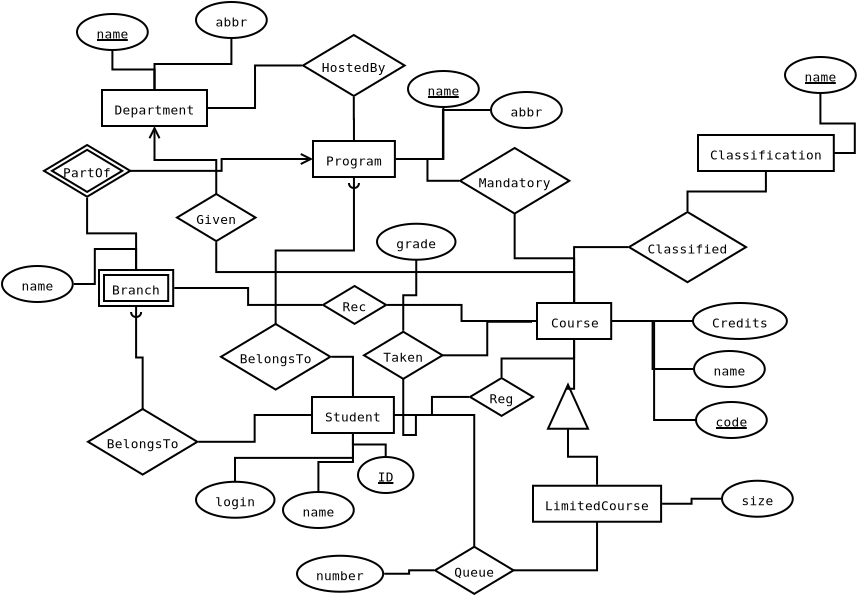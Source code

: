<?xml version="1.0" encoding="UTF-8"?>
<dia:diagram xmlns:dia="http://www.lysator.liu.se/~alla/dia/">
  <dia:layer name="Background" visible="true" active="true">
    <dia:object type="ER - Entity" version="0" id="O0">
      <dia:attribute name="obj_pos">
        <dia:point val="29.2,13.25"/>
      </dia:attribute>
      <dia:attribute name="obj_bb">
        <dia:rectangle val="29.15,13.2;32.96,15.1"/>
      </dia:attribute>
      <dia:attribute name="elem_corner">
        <dia:point val="29.2,13.25"/>
      </dia:attribute>
      <dia:attribute name="elem_width">
        <dia:real val="3.71"/>
      </dia:attribute>
      <dia:attribute name="elem_height">
        <dia:real val="1.8"/>
      </dia:attribute>
      <dia:attribute name="border_width">
        <dia:real val="0.1"/>
      </dia:attribute>
      <dia:attribute name="border_color">
        <dia:color val="#000000"/>
      </dia:attribute>
      <dia:attribute name="inner_color">
        <dia:color val="#ffffff"/>
      </dia:attribute>
      <dia:attribute name="name">
        <dia:string>#Course#</dia:string>
      </dia:attribute>
      <dia:attribute name="weak">
        <dia:boolean val="false"/>
      </dia:attribute>
      <dia:attribute name="associative">
        <dia:boolean val="false"/>
      </dia:attribute>
      <dia:attribute name="font">
        <dia:font family="monospace" style="0" name="Courier"/>
      </dia:attribute>
      <dia:attribute name="font_height">
        <dia:real val="0.8"/>
      </dia:attribute>
    </dia:object>
    <dia:object type="ER - Entity" version="0" id="O1">
      <dia:attribute name="obj_pos">
        <dia:point val="37.25,4.85"/>
      </dia:attribute>
      <dia:attribute name="obj_bb">
        <dia:rectangle val="37.2,4.8;44.09,6.7"/>
      </dia:attribute>
      <dia:attribute name="elem_corner">
        <dia:point val="37.25,4.85"/>
      </dia:attribute>
      <dia:attribute name="elem_width">
        <dia:real val="6.79"/>
      </dia:attribute>
      <dia:attribute name="elem_height">
        <dia:real val="1.8"/>
      </dia:attribute>
      <dia:attribute name="border_width">
        <dia:real val="0.1"/>
      </dia:attribute>
      <dia:attribute name="border_color">
        <dia:color val="#000000"/>
      </dia:attribute>
      <dia:attribute name="inner_color">
        <dia:color val="#ffffff"/>
      </dia:attribute>
      <dia:attribute name="name">
        <dia:string>#Classification#</dia:string>
      </dia:attribute>
      <dia:attribute name="weak">
        <dia:boolean val="false"/>
      </dia:attribute>
      <dia:attribute name="associative">
        <dia:boolean val="false"/>
      </dia:attribute>
      <dia:attribute name="font">
        <dia:font family="monospace" style="0" name="Courier"/>
      </dia:attribute>
      <dia:attribute name="font_height">
        <dia:real val="0.8"/>
      </dia:attribute>
    </dia:object>
    <dia:object type="ER - Attribute" version="0" id="O2">
      <dia:attribute name="obj_pos">
        <dia:point val="41.6,0.95"/>
      </dia:attribute>
      <dia:attribute name="obj_bb">
        <dia:rectangle val="41.55,0.9;45.19,2.8"/>
      </dia:attribute>
      <dia:attribute name="elem_corner">
        <dia:point val="41.6,0.95"/>
      </dia:attribute>
      <dia:attribute name="elem_width">
        <dia:real val="3.54"/>
      </dia:attribute>
      <dia:attribute name="elem_height">
        <dia:real val="1.8"/>
      </dia:attribute>
      <dia:attribute name="border_width">
        <dia:real val="0.1"/>
      </dia:attribute>
      <dia:attribute name="border_color">
        <dia:color val="#000000"/>
      </dia:attribute>
      <dia:attribute name="inner_color">
        <dia:color val="#ffffff"/>
      </dia:attribute>
      <dia:attribute name="name">
        <dia:string>#name#</dia:string>
      </dia:attribute>
      <dia:attribute name="key">
        <dia:boolean val="true"/>
      </dia:attribute>
      <dia:attribute name="weak_key">
        <dia:boolean val="false"/>
      </dia:attribute>
      <dia:attribute name="derived">
        <dia:boolean val="false"/>
      </dia:attribute>
      <dia:attribute name="multivalued">
        <dia:boolean val="false"/>
      </dia:attribute>
      <dia:attribute name="font">
        <dia:font family="monospace" style="0" name="Courier"/>
      </dia:attribute>
      <dia:attribute name="font_height">
        <dia:real val="0.8"/>
      </dia:attribute>
    </dia:object>
    <dia:object type="ER - Participation" version="1" id="O3">
      <dia:attribute name="obj_pos">
        <dia:point val="44.04,5.75"/>
      </dia:attribute>
      <dia:attribute name="obj_bb">
        <dia:rectangle val="43.32,2.7;45.14,5.8"/>
      </dia:attribute>
      <dia:attribute name="orth_points">
        <dia:point val="44.04,5.75"/>
        <dia:point val="45.09,5.75"/>
        <dia:point val="45.09,4.275"/>
        <dia:point val="43.37,4.275"/>
        <dia:point val="43.37,2.75"/>
      </dia:attribute>
      <dia:attribute name="orth_orient">
        <dia:enum val="0"/>
        <dia:enum val="1"/>
        <dia:enum val="0"/>
        <dia:enum val="1"/>
      </dia:attribute>
      <dia:attribute name="autorouting">
        <dia:boolean val="true"/>
      </dia:attribute>
      <dia:attribute name="total">
        <dia:boolean val="false"/>
      </dia:attribute>
      <dia:connections>
        <dia:connection handle="0" to="O1" connection="4"/>
        <dia:connection handle="1" to="O2" connection="6"/>
      </dia:connections>
    </dia:object>
    <dia:object type="ER - Entity" version="0" id="O4">
      <dia:attribute name="obj_pos">
        <dia:point val="7.45,2.6"/>
      </dia:attribute>
      <dia:attribute name="obj_bb">
        <dia:rectangle val="7.4,2.55;12.75,4.45"/>
      </dia:attribute>
      <dia:attribute name="elem_corner">
        <dia:point val="7.45,2.6"/>
      </dia:attribute>
      <dia:attribute name="elem_width">
        <dia:real val="5.25"/>
      </dia:attribute>
      <dia:attribute name="elem_height">
        <dia:real val="1.8"/>
      </dia:attribute>
      <dia:attribute name="border_width">
        <dia:real val="0.1"/>
      </dia:attribute>
      <dia:attribute name="border_color">
        <dia:color val="#000000"/>
      </dia:attribute>
      <dia:attribute name="inner_color">
        <dia:color val="#ffffff"/>
      </dia:attribute>
      <dia:attribute name="name">
        <dia:string>#Department#</dia:string>
      </dia:attribute>
      <dia:attribute name="weak">
        <dia:boolean val="false"/>
      </dia:attribute>
      <dia:attribute name="associative">
        <dia:boolean val="false"/>
      </dia:attribute>
      <dia:attribute name="font">
        <dia:font family="monospace" style="0" name="Courier"/>
      </dia:attribute>
      <dia:attribute name="font_height">
        <dia:real val="0.8"/>
      </dia:attribute>
    </dia:object>
    <dia:object type="ER - Attribute" version="0" id="O5">
      <dia:attribute name="obj_pos">
        <dia:point val="6.2,-1.2"/>
      </dia:attribute>
      <dia:attribute name="obj_bb">
        <dia:rectangle val="6.15,-1.25;9.79,0.65"/>
      </dia:attribute>
      <dia:attribute name="elem_corner">
        <dia:point val="6.2,-1.2"/>
      </dia:attribute>
      <dia:attribute name="elem_width">
        <dia:real val="3.54"/>
      </dia:attribute>
      <dia:attribute name="elem_height">
        <dia:real val="1.8"/>
      </dia:attribute>
      <dia:attribute name="border_width">
        <dia:real val="0.1"/>
      </dia:attribute>
      <dia:attribute name="border_color">
        <dia:color val="#000000"/>
      </dia:attribute>
      <dia:attribute name="inner_color">
        <dia:color val="#ffffff"/>
      </dia:attribute>
      <dia:attribute name="name">
        <dia:string>#name#</dia:string>
      </dia:attribute>
      <dia:attribute name="key">
        <dia:boolean val="true"/>
      </dia:attribute>
      <dia:attribute name="weak_key">
        <dia:boolean val="false"/>
      </dia:attribute>
      <dia:attribute name="derived">
        <dia:boolean val="false"/>
      </dia:attribute>
      <dia:attribute name="multivalued">
        <dia:boolean val="false"/>
      </dia:attribute>
      <dia:attribute name="font">
        <dia:font family="monospace" style="0" name="Courier"/>
      </dia:attribute>
      <dia:attribute name="font_height">
        <dia:real val="0.8"/>
      </dia:attribute>
    </dia:object>
    <dia:object type="ER - Attribute" version="0" id="O6">
      <dia:attribute name="obj_pos">
        <dia:point val="12.15,-1.8"/>
      </dia:attribute>
      <dia:attribute name="obj_bb">
        <dia:rectangle val="12.1,-1.85;15.74,0.05"/>
      </dia:attribute>
      <dia:attribute name="elem_corner">
        <dia:point val="12.15,-1.8"/>
      </dia:attribute>
      <dia:attribute name="elem_width">
        <dia:real val="3.54"/>
      </dia:attribute>
      <dia:attribute name="elem_height">
        <dia:real val="1.8"/>
      </dia:attribute>
      <dia:attribute name="border_width">
        <dia:real val="0.1"/>
      </dia:attribute>
      <dia:attribute name="border_color">
        <dia:color val="#000000"/>
      </dia:attribute>
      <dia:attribute name="inner_color">
        <dia:color val="#ffffff"/>
      </dia:attribute>
      <dia:attribute name="name">
        <dia:string>#abbr#</dia:string>
      </dia:attribute>
      <dia:attribute name="key">
        <dia:boolean val="false"/>
      </dia:attribute>
      <dia:attribute name="weak_key">
        <dia:boolean val="false"/>
      </dia:attribute>
      <dia:attribute name="derived">
        <dia:boolean val="false"/>
      </dia:attribute>
      <dia:attribute name="multivalued">
        <dia:boolean val="false"/>
      </dia:attribute>
      <dia:attribute name="font">
        <dia:font family="monospace" style="0" name="Courier"/>
      </dia:attribute>
      <dia:attribute name="font_height">
        <dia:real val="0.8"/>
      </dia:attribute>
    </dia:object>
    <dia:object type="ER - Participation" version="1" id="O7">
      <dia:attribute name="obj_pos">
        <dia:point val="7.97,0.6"/>
      </dia:attribute>
      <dia:attribute name="obj_bb">
        <dia:rectangle val="7.92,0.55;10.125,2.6"/>
      </dia:attribute>
      <dia:attribute name="orth_points">
        <dia:point val="7.97,0.6"/>
        <dia:point val="7.97,1.575"/>
        <dia:point val="10.075,1.575"/>
        <dia:point val="10.075,2.55"/>
      </dia:attribute>
      <dia:attribute name="orth_orient">
        <dia:enum val="1"/>
        <dia:enum val="0"/>
        <dia:enum val="1"/>
      </dia:attribute>
      <dia:attribute name="autorouting">
        <dia:boolean val="true"/>
      </dia:attribute>
      <dia:attribute name="total">
        <dia:boolean val="false"/>
      </dia:attribute>
      <dia:connections>
        <dia:connection handle="0" to="O5" connection="6"/>
        <dia:connection handle="1" to="O4" connection="8"/>
      </dia:connections>
    </dia:object>
    <dia:object type="ER - Participation" version="1" id="O8">
      <dia:attribute name="obj_pos">
        <dia:point val="13.92,0.05"/>
      </dia:attribute>
      <dia:attribute name="obj_bb">
        <dia:rectangle val="10.025,0.0;13.97,2.6"/>
      </dia:attribute>
      <dia:attribute name="orth_points">
        <dia:point val="13.92,0.05"/>
        <dia:point val="13.92,1.3"/>
        <dia:point val="10.075,1.3"/>
        <dia:point val="10.075,2.55"/>
      </dia:attribute>
      <dia:attribute name="orth_orient">
        <dia:enum val="1"/>
        <dia:enum val="0"/>
        <dia:enum val="1"/>
      </dia:attribute>
      <dia:attribute name="autorouting">
        <dia:boolean val="true"/>
      </dia:attribute>
      <dia:attribute name="total">
        <dia:boolean val="false"/>
      </dia:attribute>
      <dia:connections>
        <dia:connection handle="0" to="O6" connection="8"/>
        <dia:connection handle="1" to="O4" connection="8"/>
      </dia:connections>
    </dia:object>
    <dia:object type="ER - Entity" version="0" id="O9">
      <dia:attribute name="obj_pos">
        <dia:point val="7.3,11.6"/>
      </dia:attribute>
      <dia:attribute name="obj_bb">
        <dia:rectangle val="7.25,11.55;11.06,13.45"/>
      </dia:attribute>
      <dia:attribute name="elem_corner">
        <dia:point val="7.3,11.6"/>
      </dia:attribute>
      <dia:attribute name="elem_width">
        <dia:real val="3.71"/>
      </dia:attribute>
      <dia:attribute name="elem_height">
        <dia:real val="1.8"/>
      </dia:attribute>
      <dia:attribute name="border_width">
        <dia:real val="0.1"/>
      </dia:attribute>
      <dia:attribute name="border_color">
        <dia:color val="#000000"/>
      </dia:attribute>
      <dia:attribute name="inner_color">
        <dia:color val="#ffffff"/>
      </dia:attribute>
      <dia:attribute name="name">
        <dia:string>#Branch#</dia:string>
      </dia:attribute>
      <dia:attribute name="weak">
        <dia:boolean val="true"/>
      </dia:attribute>
      <dia:attribute name="associative">
        <dia:boolean val="false"/>
      </dia:attribute>
      <dia:attribute name="font">
        <dia:font family="monospace" style="0" name="Courier"/>
      </dia:attribute>
      <dia:attribute name="font_height">
        <dia:real val="0.8"/>
      </dia:attribute>
    </dia:object>
    <dia:object type="ER - Entity" version="0" id="O10">
      <dia:attribute name="obj_pos">
        <dia:point val="18,5.15"/>
      </dia:attribute>
      <dia:attribute name="obj_bb">
        <dia:rectangle val="17.95,5.1;22.145,7"/>
      </dia:attribute>
      <dia:attribute name="elem_corner">
        <dia:point val="18,5.15"/>
      </dia:attribute>
      <dia:attribute name="elem_width">
        <dia:real val="4.095"/>
      </dia:attribute>
      <dia:attribute name="elem_height">
        <dia:real val="1.8"/>
      </dia:attribute>
      <dia:attribute name="border_width">
        <dia:real val="0.1"/>
      </dia:attribute>
      <dia:attribute name="border_color">
        <dia:color val="#000000"/>
      </dia:attribute>
      <dia:attribute name="inner_color">
        <dia:color val="#ffffff"/>
      </dia:attribute>
      <dia:attribute name="name">
        <dia:string>#Program#</dia:string>
      </dia:attribute>
      <dia:attribute name="weak">
        <dia:boolean val="false"/>
      </dia:attribute>
      <dia:attribute name="associative">
        <dia:boolean val="false"/>
      </dia:attribute>
      <dia:attribute name="font">
        <dia:font family="monospace" style="0" name="Courier"/>
      </dia:attribute>
      <dia:attribute name="font_height">
        <dia:real val="0.8"/>
      </dia:attribute>
    </dia:object>
    <dia:object type="ER - Relationship" version="0" id="O11">
      <dia:attribute name="obj_pos">
        <dia:point val="17.5,-0.15"/>
      </dia:attribute>
      <dia:attribute name="obj_bb">
        <dia:rectangle val="17.15,-0.2;22.93,2.948"/>
      </dia:attribute>
      <dia:attribute name="elem_corner">
        <dia:point val="17.5,-0.15"/>
      </dia:attribute>
      <dia:attribute name="elem_width">
        <dia:real val="5.08"/>
      </dia:attribute>
      <dia:attribute name="elem_height">
        <dia:real val="3.048"/>
      </dia:attribute>
      <dia:attribute name="border_width">
        <dia:real val="0.1"/>
      </dia:attribute>
      <dia:attribute name="border_color">
        <dia:color val="#000000"/>
      </dia:attribute>
      <dia:attribute name="inner_color">
        <dia:color val="#ffffff"/>
      </dia:attribute>
      <dia:attribute name="name">
        <dia:string>#HostedBy#</dia:string>
      </dia:attribute>
      <dia:attribute name="left_card">
        <dia:string>##</dia:string>
      </dia:attribute>
      <dia:attribute name="right_card">
        <dia:string>##</dia:string>
      </dia:attribute>
      <dia:attribute name="identifying">
        <dia:boolean val="false"/>
      </dia:attribute>
      <dia:attribute name="rotated">
        <dia:boolean val="false"/>
      </dia:attribute>
      <dia:attribute name="font">
        <dia:font family="monospace" style="0" name="Courier"/>
      </dia:attribute>
      <dia:attribute name="font_height">
        <dia:real val="0.8"/>
      </dia:attribute>
    </dia:object>
    <dia:object type="ER - Participation" version="1" id="O12">
      <dia:attribute name="obj_pos">
        <dia:point val="12.75,3.5"/>
      </dia:attribute>
      <dia:attribute name="obj_bb">
        <dia:rectangle val="12.7,1.324;17.502,3.55"/>
      </dia:attribute>
      <dia:attribute name="orth_points">
        <dia:point val="12.75,3.5"/>
        <dia:point val="15.101,3.5"/>
        <dia:point val="15.101,1.374"/>
        <dia:point val="17.452,1.374"/>
      </dia:attribute>
      <dia:attribute name="orth_orient">
        <dia:enum val="0"/>
        <dia:enum val="1"/>
        <dia:enum val="0"/>
      </dia:attribute>
      <dia:attribute name="autorouting">
        <dia:boolean val="true"/>
      </dia:attribute>
      <dia:attribute name="total">
        <dia:boolean val="false"/>
      </dia:attribute>
      <dia:connections>
        <dia:connection handle="0" to="O4" connection="8"/>
        <dia:connection handle="1" to="O11" connection="8"/>
      </dia:connections>
    </dia:object>
    <dia:object type="ER - Participation" version="1" id="O13">
      <dia:attribute name="obj_pos">
        <dia:point val="20.04,2.948"/>
      </dia:attribute>
      <dia:attribute name="obj_bb">
        <dia:rectangle val="19.99,2.898;20.098,5.2"/>
      </dia:attribute>
      <dia:attribute name="orth_points">
        <dia:point val="20.04,2.948"/>
        <dia:point val="20.04,4.049"/>
        <dia:point val="20.047,4.049"/>
        <dia:point val="20.047,5.15"/>
      </dia:attribute>
      <dia:attribute name="orth_orient">
        <dia:enum val="1"/>
        <dia:enum val="0"/>
        <dia:enum val="1"/>
      </dia:attribute>
      <dia:attribute name="autorouting">
        <dia:boolean val="true"/>
      </dia:attribute>
      <dia:attribute name="total">
        <dia:boolean val="false"/>
      </dia:attribute>
      <dia:connections>
        <dia:connection handle="0" to="O11" connection="8"/>
        <dia:connection handle="1" to="O10" connection="1"/>
      </dia:connections>
    </dia:object>
    <dia:object type="ER - Attribute" version="0" id="O14">
      <dia:attribute name="obj_pos">
        <dia:point val="22.75,1.65"/>
      </dia:attribute>
      <dia:attribute name="obj_bb">
        <dia:rectangle val="22.7,1.6;26.34,3.5"/>
      </dia:attribute>
      <dia:attribute name="elem_corner">
        <dia:point val="22.75,1.65"/>
      </dia:attribute>
      <dia:attribute name="elem_width">
        <dia:real val="3.54"/>
      </dia:attribute>
      <dia:attribute name="elem_height">
        <dia:real val="1.8"/>
      </dia:attribute>
      <dia:attribute name="border_width">
        <dia:real val="0.1"/>
      </dia:attribute>
      <dia:attribute name="border_color">
        <dia:color val="#000000"/>
      </dia:attribute>
      <dia:attribute name="inner_color">
        <dia:color val="#ffffff"/>
      </dia:attribute>
      <dia:attribute name="name">
        <dia:string>#name#</dia:string>
      </dia:attribute>
      <dia:attribute name="key">
        <dia:boolean val="true"/>
      </dia:attribute>
      <dia:attribute name="weak_key">
        <dia:boolean val="false"/>
      </dia:attribute>
      <dia:attribute name="derived">
        <dia:boolean val="false"/>
      </dia:attribute>
      <dia:attribute name="multivalued">
        <dia:boolean val="false"/>
      </dia:attribute>
      <dia:attribute name="font">
        <dia:font family="monospace" style="0" name="Courier"/>
      </dia:attribute>
      <dia:attribute name="font_height">
        <dia:real val="0.8"/>
      </dia:attribute>
    </dia:object>
    <dia:object type="ER - Attribute" version="0" id="O15">
      <dia:attribute name="obj_pos">
        <dia:point val="26.9,2.7"/>
      </dia:attribute>
      <dia:attribute name="obj_bb">
        <dia:rectangle val="26.85,2.65;30.49,4.55"/>
      </dia:attribute>
      <dia:attribute name="elem_corner">
        <dia:point val="26.9,2.7"/>
      </dia:attribute>
      <dia:attribute name="elem_width">
        <dia:real val="3.54"/>
      </dia:attribute>
      <dia:attribute name="elem_height">
        <dia:real val="1.8"/>
      </dia:attribute>
      <dia:attribute name="border_width">
        <dia:real val="0.1"/>
      </dia:attribute>
      <dia:attribute name="border_color">
        <dia:color val="#000000"/>
      </dia:attribute>
      <dia:attribute name="inner_color">
        <dia:color val="#ffffff"/>
      </dia:attribute>
      <dia:attribute name="name">
        <dia:string>#abbr#</dia:string>
      </dia:attribute>
      <dia:attribute name="key">
        <dia:boolean val="false"/>
      </dia:attribute>
      <dia:attribute name="weak_key">
        <dia:boolean val="false"/>
      </dia:attribute>
      <dia:attribute name="derived">
        <dia:boolean val="false"/>
      </dia:attribute>
      <dia:attribute name="multivalued">
        <dia:boolean val="false"/>
      </dia:attribute>
      <dia:attribute name="font">
        <dia:font family="monospace" style="0" name="Courier"/>
      </dia:attribute>
      <dia:attribute name="font_height">
        <dia:real val="0.8"/>
      </dia:attribute>
    </dia:object>
    <dia:object type="ER - Relationship" version="0" id="O16">
      <dia:attribute name="obj_pos">
        <dia:point val="25.35,5.5"/>
      </dia:attribute>
      <dia:attribute name="obj_bb">
        <dia:rectangle val="25,5.45;31.165,8.829"/>
      </dia:attribute>
      <dia:attribute name="elem_corner">
        <dia:point val="25.35,5.5"/>
      </dia:attribute>
      <dia:attribute name="elem_width">
        <dia:real val="5.465"/>
      </dia:attribute>
      <dia:attribute name="elem_height">
        <dia:real val="3.279"/>
      </dia:attribute>
      <dia:attribute name="border_width">
        <dia:real val="0.1"/>
      </dia:attribute>
      <dia:attribute name="border_color">
        <dia:color val="#000000"/>
      </dia:attribute>
      <dia:attribute name="inner_color">
        <dia:color val="#ffffff"/>
      </dia:attribute>
      <dia:attribute name="name">
        <dia:string>#Mandatory#</dia:string>
      </dia:attribute>
      <dia:attribute name="left_card">
        <dia:string>##</dia:string>
      </dia:attribute>
      <dia:attribute name="right_card">
        <dia:string>##</dia:string>
      </dia:attribute>
      <dia:attribute name="identifying">
        <dia:boolean val="false"/>
      </dia:attribute>
      <dia:attribute name="rotated">
        <dia:boolean val="false"/>
      </dia:attribute>
      <dia:attribute name="font">
        <dia:font family="monospace" style="0" name="Courier"/>
      </dia:attribute>
      <dia:attribute name="font_height">
        <dia:real val="0.8"/>
      </dia:attribute>
    </dia:object>
    <dia:object type="ER - Relationship" version="0" id="O17">
      <dia:attribute name="obj_pos">
        <dia:point val="4.55,5.35"/>
      </dia:attribute>
      <dia:attribute name="obj_bb">
        <dia:rectangle val="4.2,5.3;9.21,7.986"/>
      </dia:attribute>
      <dia:attribute name="elem_corner">
        <dia:point val="4.55,5.35"/>
      </dia:attribute>
      <dia:attribute name="elem_width">
        <dia:real val="4.31"/>
      </dia:attribute>
      <dia:attribute name="elem_height">
        <dia:real val="2.586"/>
      </dia:attribute>
      <dia:attribute name="border_width">
        <dia:real val="0.1"/>
      </dia:attribute>
      <dia:attribute name="border_color">
        <dia:color val="#000000"/>
      </dia:attribute>
      <dia:attribute name="inner_color">
        <dia:color val="#ffffff"/>
      </dia:attribute>
      <dia:attribute name="name">
        <dia:string>#PartOf#</dia:string>
      </dia:attribute>
      <dia:attribute name="left_card">
        <dia:string>##</dia:string>
      </dia:attribute>
      <dia:attribute name="right_card">
        <dia:string>##</dia:string>
      </dia:attribute>
      <dia:attribute name="identifying">
        <dia:boolean val="true"/>
      </dia:attribute>
      <dia:attribute name="rotated">
        <dia:boolean val="false"/>
      </dia:attribute>
      <dia:attribute name="font">
        <dia:font family="monospace" style="0" name="Courier"/>
      </dia:attribute>
      <dia:attribute name="font_height">
        <dia:real val="0.8"/>
      </dia:attribute>
    </dia:object>
    <dia:object type="ER - Participation" version="1" id="O18">
      <dia:attribute name="obj_pos">
        <dia:point val="22.145,6.05"/>
      </dia:attribute>
      <dia:attribute name="obj_bb">
        <dia:rectangle val="22.095,3.45;24.57,6.1"/>
      </dia:attribute>
      <dia:attribute name="orth_points">
        <dia:point val="22.145,6.05"/>
        <dia:point val="24.52,6.05"/>
        <dia:point val="24.52,3.5"/>
      </dia:attribute>
      <dia:attribute name="orth_orient">
        <dia:enum val="0"/>
        <dia:enum val="1"/>
      </dia:attribute>
      <dia:attribute name="autorouting">
        <dia:boolean val="true"/>
      </dia:attribute>
      <dia:attribute name="total">
        <dia:boolean val="false"/>
      </dia:attribute>
      <dia:connections>
        <dia:connection handle="0" to="O10" connection="8"/>
        <dia:connection handle="1" to="O14" connection="8"/>
      </dia:connections>
    </dia:object>
    <dia:object type="ER - Participation" version="1" id="O19">
      <dia:attribute name="obj_pos">
        <dia:point val="22.145,6.05"/>
      </dia:attribute>
      <dia:attribute name="obj_bb">
        <dia:rectangle val="22.095,3.55;26.9,6.1"/>
      </dia:attribute>
      <dia:attribute name="orth_points">
        <dia:point val="22.145,6.05"/>
        <dia:point val="24.497,6.05"/>
        <dia:point val="24.497,3.6"/>
        <dia:point val="26.85,3.6"/>
      </dia:attribute>
      <dia:attribute name="orth_orient">
        <dia:enum val="0"/>
        <dia:enum val="1"/>
        <dia:enum val="0"/>
      </dia:attribute>
      <dia:attribute name="autorouting">
        <dia:boolean val="true"/>
      </dia:attribute>
      <dia:attribute name="total">
        <dia:boolean val="false"/>
      </dia:attribute>
      <dia:connections>
        <dia:connection handle="0" to="O10" connection="8"/>
        <dia:connection handle="1" to="O15" connection="8"/>
      </dia:connections>
    </dia:object>
    <dia:object type="ER - Participation" version="1" id="O20">
      <dia:attribute name="obj_pos">
        <dia:point val="9.155,11.55"/>
      </dia:attribute>
      <dia:attribute name="obj_bb">
        <dia:rectangle val="6.655,7.936;9.205,11.6"/>
      </dia:attribute>
      <dia:attribute name="orth_points">
        <dia:point val="9.155,11.55"/>
        <dia:point val="9.155,9.768"/>
        <dia:point val="6.705,9.768"/>
        <dia:point val="6.705,7.986"/>
      </dia:attribute>
      <dia:attribute name="orth_orient">
        <dia:enum val="1"/>
        <dia:enum val="0"/>
        <dia:enum val="1"/>
      </dia:attribute>
      <dia:attribute name="autorouting">
        <dia:boolean val="true"/>
      </dia:attribute>
      <dia:attribute name="total">
        <dia:boolean val="false"/>
      </dia:attribute>
      <dia:connections>
        <dia:connection handle="0" to="O9" connection="8"/>
        <dia:connection handle="1" to="O17" connection="8"/>
      </dia:connections>
    </dia:object>
    <dia:object type="ER - Participation" version="1" id="O21">
      <dia:attribute name="obj_pos">
        <dia:point val="28.082,8.779"/>
      </dia:attribute>
      <dia:attribute name="obj_bb">
        <dia:rectangle val="28.032,8.729;31.105,13.3"/>
      </dia:attribute>
      <dia:attribute name="orth_points">
        <dia:point val="28.082,8.779"/>
        <dia:point val="28.082,11.014"/>
        <dia:point val="31.055,11.014"/>
        <dia:point val="31.055,13.25"/>
      </dia:attribute>
      <dia:attribute name="orth_orient">
        <dia:enum val="1"/>
        <dia:enum val="0"/>
        <dia:enum val="1"/>
      </dia:attribute>
      <dia:attribute name="autorouting">
        <dia:boolean val="true"/>
      </dia:attribute>
      <dia:attribute name="total">
        <dia:boolean val="false"/>
      </dia:attribute>
      <dia:connections>
        <dia:connection handle="0" to="O16" connection="6"/>
        <dia:connection handle="1" to="O0" connection="1"/>
      </dia:connections>
    </dia:object>
    <dia:object type="ER - Attribute" version="0" id="O22">
      <dia:attribute name="obj_pos">
        <dia:point val="37,13.25"/>
      </dia:attribute>
      <dia:attribute name="obj_bb">
        <dia:rectangle val="36.95,13.2;41.745,15.1"/>
      </dia:attribute>
      <dia:attribute name="elem_corner">
        <dia:point val="37,13.25"/>
      </dia:attribute>
      <dia:attribute name="elem_width">
        <dia:real val="4.695"/>
      </dia:attribute>
      <dia:attribute name="elem_height">
        <dia:real val="1.8"/>
      </dia:attribute>
      <dia:attribute name="border_width">
        <dia:real val="0.1"/>
      </dia:attribute>
      <dia:attribute name="border_color">
        <dia:color val="#000000"/>
      </dia:attribute>
      <dia:attribute name="inner_color">
        <dia:color val="#ffffff"/>
      </dia:attribute>
      <dia:attribute name="name">
        <dia:string>#Credits#</dia:string>
      </dia:attribute>
      <dia:attribute name="key">
        <dia:boolean val="false"/>
      </dia:attribute>
      <dia:attribute name="weak_key">
        <dia:boolean val="false"/>
      </dia:attribute>
      <dia:attribute name="derived">
        <dia:boolean val="false"/>
      </dia:attribute>
      <dia:attribute name="multivalued">
        <dia:boolean val="false"/>
      </dia:attribute>
      <dia:attribute name="font">
        <dia:font family="monospace" style="0" name="Courier"/>
      </dia:attribute>
      <dia:attribute name="font_height">
        <dia:real val="0.8"/>
      </dia:attribute>
    </dia:object>
    <dia:object type="ER - Participation" version="1" id="O23">
      <dia:attribute name="obj_pos">
        <dia:point val="32.91,14.15"/>
      </dia:attribute>
      <dia:attribute name="obj_bb">
        <dia:rectangle val="32.86,14.1;37.05,14.2"/>
      </dia:attribute>
      <dia:attribute name="orth_points">
        <dia:point val="32.91,14.15"/>
        <dia:point val="32.96,14.15"/>
        <dia:point val="36.95,14.15"/>
        <dia:point val="37,14.15"/>
      </dia:attribute>
      <dia:attribute name="orth_orient">
        <dia:enum val="0"/>
        <dia:enum val="1"/>
        <dia:enum val="0"/>
      </dia:attribute>
      <dia:attribute name="autorouting">
        <dia:boolean val="true"/>
      </dia:attribute>
      <dia:attribute name="total">
        <dia:boolean val="false"/>
      </dia:attribute>
      <dia:connections>
        <dia:connection handle="0" to="O0" connection="4"/>
        <dia:connection handle="1" to="O22" connection="3"/>
      </dia:connections>
    </dia:object>
    <dia:object type="ER - Attribute" version="0" id="O24">
      <dia:attribute name="obj_pos">
        <dia:point val="37.05,15.65"/>
      </dia:attribute>
      <dia:attribute name="obj_bb">
        <dia:rectangle val="37,15.6;40.64,17.5"/>
      </dia:attribute>
      <dia:attribute name="elem_corner">
        <dia:point val="37.05,15.65"/>
      </dia:attribute>
      <dia:attribute name="elem_width">
        <dia:real val="3.54"/>
      </dia:attribute>
      <dia:attribute name="elem_height">
        <dia:real val="1.8"/>
      </dia:attribute>
      <dia:attribute name="border_width">
        <dia:real val="0.1"/>
      </dia:attribute>
      <dia:attribute name="border_color">
        <dia:color val="#000000"/>
      </dia:attribute>
      <dia:attribute name="inner_color">
        <dia:color val="#ffffff"/>
      </dia:attribute>
      <dia:attribute name="name">
        <dia:string>#name#</dia:string>
      </dia:attribute>
      <dia:attribute name="key">
        <dia:boolean val="false"/>
      </dia:attribute>
      <dia:attribute name="weak_key">
        <dia:boolean val="false"/>
      </dia:attribute>
      <dia:attribute name="derived">
        <dia:boolean val="false"/>
      </dia:attribute>
      <dia:attribute name="multivalued">
        <dia:boolean val="false"/>
      </dia:attribute>
      <dia:attribute name="font">
        <dia:font family="monospace" style="0" name="Courier"/>
      </dia:attribute>
      <dia:attribute name="font_height">
        <dia:real val="0.8"/>
      </dia:attribute>
    </dia:object>
    <dia:object type="ER - Participation" version="1" id="O25">
      <dia:attribute name="obj_pos">
        <dia:point val="37.0,16.55"/>
      </dia:attribute>
      <dia:attribute name="obj_bb">
        <dia:rectangle val="32.91,14.1;37.05,16.6"/>
      </dia:attribute>
      <dia:attribute name="orth_points">
        <dia:point val="37.0,16.55"/>
        <dia:point val="34.98,16.55"/>
        <dia:point val="34.98,14.15"/>
        <dia:point val="32.961,14.15"/>
      </dia:attribute>
      <dia:attribute name="orth_orient">
        <dia:enum val="0"/>
        <dia:enum val="1"/>
        <dia:enum val="0"/>
      </dia:attribute>
      <dia:attribute name="autorouting">
        <dia:boolean val="true"/>
      </dia:attribute>
      <dia:attribute name="total">
        <dia:boolean val="false"/>
      </dia:attribute>
      <dia:connections>
        <dia:connection handle="0" to="O24" connection="8"/>
        <dia:connection handle="1" to="O0" connection="8"/>
      </dia:connections>
    </dia:object>
    <dia:object type="ER - Attribute" version="0" id="O26">
      <dia:attribute name="obj_pos">
        <dia:point val="37.15,18.2"/>
      </dia:attribute>
      <dia:attribute name="obj_bb">
        <dia:rectangle val="37.1,18.15;40.74,20.05"/>
      </dia:attribute>
      <dia:attribute name="elem_corner">
        <dia:point val="37.15,18.2"/>
      </dia:attribute>
      <dia:attribute name="elem_width">
        <dia:real val="3.54"/>
      </dia:attribute>
      <dia:attribute name="elem_height">
        <dia:real val="1.8"/>
      </dia:attribute>
      <dia:attribute name="border_width">
        <dia:real val="0.1"/>
      </dia:attribute>
      <dia:attribute name="border_color">
        <dia:color val="#000000"/>
      </dia:attribute>
      <dia:attribute name="inner_color">
        <dia:color val="#ffffff"/>
      </dia:attribute>
      <dia:attribute name="name">
        <dia:string>#code#</dia:string>
      </dia:attribute>
      <dia:attribute name="key">
        <dia:boolean val="true"/>
      </dia:attribute>
      <dia:attribute name="weak_key">
        <dia:boolean val="false"/>
      </dia:attribute>
      <dia:attribute name="derived">
        <dia:boolean val="false"/>
      </dia:attribute>
      <dia:attribute name="multivalued">
        <dia:boolean val="false"/>
      </dia:attribute>
      <dia:attribute name="font">
        <dia:font family="monospace" style="0" name="Courier"/>
      </dia:attribute>
      <dia:attribute name="font_height">
        <dia:real val="0.8"/>
      </dia:attribute>
    </dia:object>
    <dia:object type="ER - Participation" version="1" id="O27">
      <dia:attribute name="obj_pos">
        <dia:point val="37.15,19.1"/>
      </dia:attribute>
      <dia:attribute name="obj_bb">
        <dia:rectangle val="32.91,14.1;37.2,19.15"/>
      </dia:attribute>
      <dia:attribute name="orth_points">
        <dia:point val="37.15,19.1"/>
        <dia:point val="35.055,19.1"/>
        <dia:point val="35.055,14.15"/>
        <dia:point val="32.961,14.15"/>
      </dia:attribute>
      <dia:attribute name="orth_orient">
        <dia:enum val="0"/>
        <dia:enum val="1"/>
        <dia:enum val="0"/>
      </dia:attribute>
      <dia:attribute name="autorouting">
        <dia:boolean val="true"/>
      </dia:attribute>
      <dia:attribute name="total">
        <dia:boolean val="false"/>
      </dia:attribute>
      <dia:connections>
        <dia:connection handle="0" to="O26" connection="3"/>
        <dia:connection handle="1" to="O0" connection="8"/>
      </dia:connections>
    </dia:object>
    <dia:object type="ER - Attribute" version="0" id="O28">
      <dia:attribute name="obj_pos">
        <dia:point val="2.45,11.4"/>
      </dia:attribute>
      <dia:attribute name="obj_bb">
        <dia:rectangle val="2.4,11.35;6.04,13.25"/>
      </dia:attribute>
      <dia:attribute name="elem_corner">
        <dia:point val="2.45,11.4"/>
      </dia:attribute>
      <dia:attribute name="elem_width">
        <dia:real val="3.54"/>
      </dia:attribute>
      <dia:attribute name="elem_height">
        <dia:real val="1.8"/>
      </dia:attribute>
      <dia:attribute name="border_width">
        <dia:real val="0.1"/>
      </dia:attribute>
      <dia:attribute name="border_color">
        <dia:color val="#000000"/>
      </dia:attribute>
      <dia:attribute name="inner_color">
        <dia:color val="#ffffff"/>
      </dia:attribute>
      <dia:attribute name="name">
        <dia:string>#name#</dia:string>
      </dia:attribute>
      <dia:attribute name="key">
        <dia:boolean val="false"/>
      </dia:attribute>
      <dia:attribute name="weak_key">
        <dia:boolean val="false"/>
      </dia:attribute>
      <dia:attribute name="derived">
        <dia:boolean val="false"/>
      </dia:attribute>
      <dia:attribute name="multivalued">
        <dia:boolean val="false"/>
      </dia:attribute>
      <dia:attribute name="font">
        <dia:font family="monospace" style="0" name="Courier"/>
      </dia:attribute>
      <dia:attribute name="font_height">
        <dia:real val="0.8"/>
      </dia:attribute>
    </dia:object>
    <dia:object type="ER - Participation" version="1" id="O29">
      <dia:attribute name="obj_pos">
        <dia:point val="4.22,11.35"/>
      </dia:attribute>
      <dia:attribute name="obj_bb">
        <dia:rectangle val="4.17,10.249;9.205,11.65"/>
      </dia:attribute>
      <dia:attribute name="orth_points">
        <dia:point val="4.22,11.35"/>
        <dia:point val="4.22,10.3"/>
        <dia:point val="9.155,10.3"/>
        <dia:point val="9.155,11.6"/>
      </dia:attribute>
      <dia:attribute name="orth_orient">
        <dia:enum val="1"/>
        <dia:enum val="0"/>
        <dia:enum val="1"/>
      </dia:attribute>
      <dia:attribute name="autorouting">
        <dia:boolean val="true"/>
      </dia:attribute>
      <dia:attribute name="total">
        <dia:boolean val="false"/>
      </dia:attribute>
      <dia:connections>
        <dia:connection handle="0" to="O28" connection="8"/>
        <dia:connection handle="1" to="O9" connection="1"/>
      </dia:connections>
    </dia:object>
    <dia:object type="ER - Entity" version="0" id="O30">
      <dia:attribute name="obj_pos">
        <dia:point val="17.95,17.95"/>
      </dia:attribute>
      <dia:attribute name="obj_bb">
        <dia:rectangle val="17.9,17.9;22.095,19.8"/>
      </dia:attribute>
      <dia:attribute name="elem_corner">
        <dia:point val="17.95,17.95"/>
      </dia:attribute>
      <dia:attribute name="elem_width">
        <dia:real val="4.095"/>
      </dia:attribute>
      <dia:attribute name="elem_height">
        <dia:real val="1.8"/>
      </dia:attribute>
      <dia:attribute name="border_width">
        <dia:real val="0.1"/>
      </dia:attribute>
      <dia:attribute name="border_color">
        <dia:color val="#000000"/>
      </dia:attribute>
      <dia:attribute name="inner_color">
        <dia:color val="#ffffff"/>
      </dia:attribute>
      <dia:attribute name="name">
        <dia:string>#Student#</dia:string>
      </dia:attribute>
      <dia:attribute name="weak">
        <dia:boolean val="false"/>
      </dia:attribute>
      <dia:attribute name="associative">
        <dia:boolean val="false"/>
      </dia:attribute>
      <dia:attribute name="font">
        <dia:font family="monospace" style="0" name="Courier"/>
      </dia:attribute>
      <dia:attribute name="font_height">
        <dia:real val="0.8"/>
      </dia:attribute>
    </dia:object>
    <dia:object type="ER - Relationship" version="0" id="O31">
      <dia:attribute name="obj_pos">
        <dia:point val="6.75,18.55"/>
      </dia:attribute>
      <dia:attribute name="obj_bb">
        <dia:rectangle val="6.4,18.5;12.565,21.879"/>
      </dia:attribute>
      <dia:attribute name="elem_corner">
        <dia:point val="6.75,18.55"/>
      </dia:attribute>
      <dia:attribute name="elem_width">
        <dia:real val="5.465"/>
      </dia:attribute>
      <dia:attribute name="elem_height">
        <dia:real val="3.279"/>
      </dia:attribute>
      <dia:attribute name="border_width">
        <dia:real val="0.1"/>
      </dia:attribute>
      <dia:attribute name="border_color">
        <dia:color val="#000000"/>
      </dia:attribute>
      <dia:attribute name="inner_color">
        <dia:color val="#ffffff"/>
      </dia:attribute>
      <dia:attribute name="name">
        <dia:string>#BelongsTo#</dia:string>
      </dia:attribute>
      <dia:attribute name="left_card">
        <dia:string>##</dia:string>
      </dia:attribute>
      <dia:attribute name="right_card">
        <dia:string>##</dia:string>
      </dia:attribute>
      <dia:attribute name="identifying">
        <dia:boolean val="false"/>
      </dia:attribute>
      <dia:attribute name="rotated">
        <dia:boolean val="false"/>
      </dia:attribute>
      <dia:attribute name="font">
        <dia:font family="monospace" style="0" name="Courier"/>
      </dia:attribute>
      <dia:attribute name="font_height">
        <dia:real val="0.8"/>
      </dia:attribute>
    </dia:object>
    <dia:object type="ER - Participation" version="1" id="O32">
      <dia:attribute name="obj_pos">
        <dia:point val="17.9,18.85"/>
      </dia:attribute>
      <dia:attribute name="obj_bb">
        <dia:rectangle val="12.215,18.8;17.95,20.239"/>
      </dia:attribute>
      <dia:attribute name="orth_points">
        <dia:point val="17.9,18.85"/>
        <dia:point val="15.082,18.85"/>
        <dia:point val="15.082,20.189"/>
        <dia:point val="12.265,20.189"/>
      </dia:attribute>
      <dia:attribute name="orth_orient">
        <dia:enum val="0"/>
        <dia:enum val="1"/>
        <dia:enum val="0"/>
      </dia:attribute>
      <dia:attribute name="autorouting">
        <dia:boolean val="true"/>
      </dia:attribute>
      <dia:attribute name="total">
        <dia:boolean val="false"/>
      </dia:attribute>
      <dia:connections>
        <dia:connection handle="0" to="O30" connection="8"/>
        <dia:connection handle="1" to="O31" connection="8"/>
      </dia:connections>
    </dia:object>
    <dia:object type="ER - Relationship" version="0" id="O33">
      <dia:attribute name="obj_pos">
        <dia:point val="13.4,14.3"/>
      </dia:attribute>
      <dia:attribute name="obj_bb">
        <dia:rectangle val="13.05,14.25;19.215,17.629"/>
      </dia:attribute>
      <dia:attribute name="elem_corner">
        <dia:point val="13.4,14.3"/>
      </dia:attribute>
      <dia:attribute name="elem_width">
        <dia:real val="5.465"/>
      </dia:attribute>
      <dia:attribute name="elem_height">
        <dia:real val="3.279"/>
      </dia:attribute>
      <dia:attribute name="border_width">
        <dia:real val="0.1"/>
      </dia:attribute>
      <dia:attribute name="border_color">
        <dia:color val="#000000"/>
      </dia:attribute>
      <dia:attribute name="inner_color">
        <dia:color val="#ffffff"/>
      </dia:attribute>
      <dia:attribute name="name">
        <dia:string>#BelongsTo#</dia:string>
      </dia:attribute>
      <dia:attribute name="left_card">
        <dia:string>##</dia:string>
      </dia:attribute>
      <dia:attribute name="right_card">
        <dia:string>##</dia:string>
      </dia:attribute>
      <dia:attribute name="identifying">
        <dia:boolean val="false"/>
      </dia:attribute>
      <dia:attribute name="rotated">
        <dia:boolean val="false"/>
      </dia:attribute>
      <dia:attribute name="font">
        <dia:font family="monospace" style="0" name="Courier"/>
      </dia:attribute>
      <dia:attribute name="font_height">
        <dia:real val="0.8"/>
      </dia:attribute>
    </dia:object>
    <dia:object type="ER - Participation" version="1" id="O34">
      <dia:attribute name="obj_pos">
        <dia:point val="19.997,17.95"/>
      </dia:attribute>
      <dia:attribute name="obj_bb">
        <dia:rectangle val="18.865,15.889;20.047,18"/>
      </dia:attribute>
      <dia:attribute name="orth_points">
        <dia:point val="19.997,17.95"/>
        <dia:point val="19.997,15.94"/>
        <dia:point val="18.915,15.94"/>
      </dia:attribute>
      <dia:attribute name="orth_orient">
        <dia:enum val="1"/>
        <dia:enum val="0"/>
      </dia:attribute>
      <dia:attribute name="autorouting">
        <dia:boolean val="true"/>
      </dia:attribute>
      <dia:attribute name="total">
        <dia:boolean val="false"/>
      </dia:attribute>
      <dia:connections>
        <dia:connection handle="0" to="O30" connection="1"/>
        <dia:connection handle="1" to="O33" connection="8"/>
      </dia:connections>
    </dia:object>
    <dia:object type="ER - Attribute" version="0" id="O35">
      <dia:attribute name="obj_pos">
        <dia:point val="16.5,22.7"/>
      </dia:attribute>
      <dia:attribute name="obj_bb">
        <dia:rectangle val="16.45,22.65;20.09,24.55"/>
      </dia:attribute>
      <dia:attribute name="elem_corner">
        <dia:point val="16.5,22.7"/>
      </dia:attribute>
      <dia:attribute name="elem_width">
        <dia:real val="3.54"/>
      </dia:attribute>
      <dia:attribute name="elem_height">
        <dia:real val="1.8"/>
      </dia:attribute>
      <dia:attribute name="border_width">
        <dia:real val="0.1"/>
      </dia:attribute>
      <dia:attribute name="border_color">
        <dia:color val="#000000"/>
      </dia:attribute>
      <dia:attribute name="inner_color">
        <dia:color val="#ffffff"/>
      </dia:attribute>
      <dia:attribute name="name">
        <dia:string>#name#</dia:string>
      </dia:attribute>
      <dia:attribute name="key">
        <dia:boolean val="false"/>
      </dia:attribute>
      <dia:attribute name="weak_key">
        <dia:boolean val="false"/>
      </dia:attribute>
      <dia:attribute name="derived">
        <dia:boolean val="false"/>
      </dia:attribute>
      <dia:attribute name="multivalued">
        <dia:boolean val="false"/>
      </dia:attribute>
      <dia:attribute name="font">
        <dia:font family="monospace" style="0" name="Courier"/>
      </dia:attribute>
      <dia:attribute name="font_height">
        <dia:real val="0.8"/>
      </dia:attribute>
    </dia:object>
    <dia:object type="ER - Attribute" version="0" id="O36">
      <dia:attribute name="obj_pos">
        <dia:point val="20.25,20.95"/>
      </dia:attribute>
      <dia:attribute name="obj_bb">
        <dia:rectangle val="20.2,20.9;23.07,22.8"/>
      </dia:attribute>
      <dia:attribute name="elem_corner">
        <dia:point val="20.25,20.95"/>
      </dia:attribute>
      <dia:attribute name="elem_width">
        <dia:real val="2.77"/>
      </dia:attribute>
      <dia:attribute name="elem_height">
        <dia:real val="1.8"/>
      </dia:attribute>
      <dia:attribute name="border_width">
        <dia:real val="0.1"/>
      </dia:attribute>
      <dia:attribute name="border_color">
        <dia:color val="#000000"/>
      </dia:attribute>
      <dia:attribute name="inner_color">
        <dia:color val="#ffffff"/>
      </dia:attribute>
      <dia:attribute name="name">
        <dia:string>#ID#</dia:string>
      </dia:attribute>
      <dia:attribute name="key">
        <dia:boolean val="true"/>
      </dia:attribute>
      <dia:attribute name="weak_key">
        <dia:boolean val="false"/>
      </dia:attribute>
      <dia:attribute name="derived">
        <dia:boolean val="false"/>
      </dia:attribute>
      <dia:attribute name="multivalued">
        <dia:boolean val="false"/>
      </dia:attribute>
      <dia:attribute name="font">
        <dia:font family="monospace" style="0" name="Courier"/>
      </dia:attribute>
      <dia:attribute name="font_height">
        <dia:real val="0.8"/>
      </dia:attribute>
    </dia:object>
    <dia:object type="ER - Participation" version="1" id="O37">
      <dia:attribute name="obj_pos">
        <dia:point val="18.27,22.649"/>
      </dia:attribute>
      <dia:attribute name="obj_bb">
        <dia:rectangle val="18.22,19.7;20.047,22.7"/>
      </dia:attribute>
      <dia:attribute name="orth_points">
        <dia:point val="18.27,22.649"/>
        <dia:point val="18.27,21.2"/>
        <dia:point val="19.997,21.2"/>
        <dia:point val="19.997,19.75"/>
      </dia:attribute>
      <dia:attribute name="orth_orient">
        <dia:enum val="1"/>
        <dia:enum val="0"/>
        <dia:enum val="1"/>
      </dia:attribute>
      <dia:attribute name="autorouting">
        <dia:boolean val="true"/>
      </dia:attribute>
      <dia:attribute name="total">
        <dia:boolean val="false"/>
      </dia:attribute>
      <dia:connections>
        <dia:connection handle="0" to="O35" connection="8"/>
        <dia:connection handle="1" to="O30" connection="6"/>
      </dia:connections>
    </dia:object>
    <dia:object type="ER - Participation" version="1" id="O38">
      <dia:attribute name="obj_pos">
        <dia:point val="21.635,20.899"/>
      </dia:attribute>
      <dia:attribute name="obj_bb">
        <dia:rectangle val="19.948,19.7;21.685,20.95"/>
      </dia:attribute>
      <dia:attribute name="orth_points">
        <dia:point val="21.635,20.899"/>
        <dia:point val="21.635,20.325"/>
        <dia:point val="19.997,20.325"/>
        <dia:point val="19.997,19.75"/>
      </dia:attribute>
      <dia:attribute name="orth_orient">
        <dia:enum val="1"/>
        <dia:enum val="0"/>
        <dia:enum val="1"/>
      </dia:attribute>
      <dia:attribute name="autorouting">
        <dia:boolean val="true"/>
      </dia:attribute>
      <dia:attribute name="total">
        <dia:boolean val="false"/>
      </dia:attribute>
      <dia:connections>
        <dia:connection handle="0" to="O36" connection="8"/>
        <dia:connection handle="1" to="O30" connection="6"/>
      </dia:connections>
    </dia:object>
    <dia:object type="ER - Relationship" version="0" id="O39">
      <dia:attribute name="obj_pos">
        <dia:point val="25.85,17"/>
      </dia:attribute>
      <dia:attribute name="obj_bb">
        <dia:rectangle val="25.5,16.95;29.355,18.943"/>
      </dia:attribute>
      <dia:attribute name="elem_corner">
        <dia:point val="25.85,17"/>
      </dia:attribute>
      <dia:attribute name="elem_width">
        <dia:real val="3.155"/>
      </dia:attribute>
      <dia:attribute name="elem_height">
        <dia:real val="1.893"/>
      </dia:attribute>
      <dia:attribute name="border_width">
        <dia:real val="0.1"/>
      </dia:attribute>
      <dia:attribute name="border_color">
        <dia:color val="#000000"/>
      </dia:attribute>
      <dia:attribute name="inner_color">
        <dia:color val="#ffffff"/>
      </dia:attribute>
      <dia:attribute name="name">
        <dia:string>#Reg#</dia:string>
      </dia:attribute>
      <dia:attribute name="left_card">
        <dia:string>##</dia:string>
      </dia:attribute>
      <dia:attribute name="right_card">
        <dia:string>##</dia:string>
      </dia:attribute>
      <dia:attribute name="identifying">
        <dia:boolean val="false"/>
      </dia:attribute>
      <dia:attribute name="rotated">
        <dia:boolean val="false"/>
      </dia:attribute>
      <dia:attribute name="font">
        <dia:font family="monospace" style="0" name="Courier"/>
      </dia:attribute>
      <dia:attribute name="font_height">
        <dia:real val="0.8"/>
      </dia:attribute>
    </dia:object>
    <dia:object type="ER - Participation" version="1" id="O40">
      <dia:attribute name="obj_pos">
        <dia:point val="22.095,18.85"/>
      </dia:attribute>
      <dia:attribute name="obj_bb">
        <dia:rectangle val="22.045,17.896;25.85,18.9"/>
      </dia:attribute>
      <dia:attribute name="orth_points">
        <dia:point val="22.095,18.85"/>
        <dia:point val="23.948,18.85"/>
        <dia:point val="23.948,17.947"/>
        <dia:point val="25.8,17.947"/>
      </dia:attribute>
      <dia:attribute name="orth_orient">
        <dia:enum val="0"/>
        <dia:enum val="1"/>
        <dia:enum val="0"/>
      </dia:attribute>
      <dia:attribute name="autorouting">
        <dia:boolean val="true"/>
      </dia:attribute>
      <dia:attribute name="total">
        <dia:boolean val="false"/>
      </dia:attribute>
      <dia:connections>
        <dia:connection handle="0" to="O30" connection="8"/>
        <dia:connection handle="1" to="O39" connection="8"/>
      </dia:connections>
    </dia:object>
    <dia:object type="ER - Participation" version="1" id="O41">
      <dia:attribute name="obj_pos">
        <dia:point val="27.427,16.95"/>
      </dia:attribute>
      <dia:attribute name="obj_bb">
        <dia:rectangle val="27.378,15.05;31.105,17.0"/>
      </dia:attribute>
      <dia:attribute name="orth_points">
        <dia:point val="27.427,16.95"/>
        <dia:point val="27.427,16.025"/>
        <dia:point val="31.055,16.025"/>
        <dia:point val="31.055,15.101"/>
      </dia:attribute>
      <dia:attribute name="orth_orient">
        <dia:enum val="1"/>
        <dia:enum val="0"/>
        <dia:enum val="1"/>
      </dia:attribute>
      <dia:attribute name="autorouting">
        <dia:boolean val="true"/>
      </dia:attribute>
      <dia:attribute name="total">
        <dia:boolean val="false"/>
      </dia:attribute>
      <dia:connections>
        <dia:connection handle="0" to="O39" connection="8"/>
        <dia:connection handle="1" to="O0" connection="8"/>
      </dia:connections>
    </dia:object>
    <dia:object type="ER - Entity" version="0" id="O42">
      <dia:attribute name="obj_pos">
        <dia:point val="29,22.387"/>
      </dia:attribute>
      <dia:attribute name="obj_bb">
        <dia:rectangle val="28.95,22.337;35.455,24.238"/>
      </dia:attribute>
      <dia:attribute name="elem_corner">
        <dia:point val="29,22.387"/>
      </dia:attribute>
      <dia:attribute name="elem_width">
        <dia:real val="6.405"/>
      </dia:attribute>
      <dia:attribute name="elem_height">
        <dia:real val="1.8"/>
      </dia:attribute>
      <dia:attribute name="border_width">
        <dia:real val="0.1"/>
      </dia:attribute>
      <dia:attribute name="border_color">
        <dia:color val="#000000"/>
      </dia:attribute>
      <dia:attribute name="inner_color">
        <dia:color val="#ffffff"/>
      </dia:attribute>
      <dia:attribute name="name">
        <dia:string>#LimitedCourse#</dia:string>
      </dia:attribute>
      <dia:attribute name="weak">
        <dia:boolean val="false"/>
      </dia:attribute>
      <dia:attribute name="associative">
        <dia:boolean val="false"/>
      </dia:attribute>
      <dia:attribute name="font">
        <dia:font family="monospace" style="0" name="Courier"/>
      </dia:attribute>
      <dia:attribute name="font_height">
        <dia:real val="0.8"/>
      </dia:attribute>
    </dia:object>
    <dia:object type="Flowchart - Extract" version="1" id="O43">
      <dia:attribute name="obj_pos">
        <dia:point val="29.75,17.337"/>
      </dia:attribute>
      <dia:attribute name="obj_bb">
        <dia:rectangle val="29.672,17.217;31.828,19.587"/>
      </dia:attribute>
      <dia:attribute name="meta">
        <dia:composite type="dict"/>
      </dia:attribute>
      <dia:attribute name="elem_corner">
        <dia:point val="29.75,17.337"/>
      </dia:attribute>
      <dia:attribute name="elem_width">
        <dia:real val="2"/>
      </dia:attribute>
      <dia:attribute name="elem_height">
        <dia:real val="2.2"/>
      </dia:attribute>
      <dia:attribute name="line_width">
        <dia:real val="0.1"/>
      </dia:attribute>
      <dia:attribute name="line_colour">
        <dia:color val="#000000"/>
      </dia:attribute>
      <dia:attribute name="fill_colour">
        <dia:color val="#ffffff"/>
      </dia:attribute>
      <dia:attribute name="show_background">
        <dia:boolean val="true"/>
      </dia:attribute>
      <dia:attribute name="line_style">
        <dia:enum val="0"/>
        <dia:real val="1"/>
      </dia:attribute>
      <dia:attribute name="padding">
        <dia:real val="0.1"/>
      </dia:attribute>
      <dia:attribute name="text">
        <dia:composite type="text">
          <dia:attribute name="string">
            <dia:string>##</dia:string>
          </dia:attribute>
          <dia:attribute name="font">
            <dia:font family="sans" style="0" name="Helvetica"/>
          </dia:attribute>
          <dia:attribute name="height">
            <dia:real val="0.8"/>
          </dia:attribute>
          <dia:attribute name="pos">
            <dia:point val="30.75,19.188"/>
          </dia:attribute>
          <dia:attribute name="color">
            <dia:color val="#000000"/>
          </dia:attribute>
          <dia:attribute name="alignment">
            <dia:enum val="1"/>
          </dia:attribute>
        </dia:composite>
      </dia:attribute>
      <dia:attribute name="flip_horizontal">
        <dia:boolean val="false"/>
      </dia:attribute>
      <dia:attribute name="flip_vertical">
        <dia:boolean val="false"/>
      </dia:attribute>
      <dia:attribute name="subscale">
        <dia:real val="1"/>
      </dia:attribute>
    </dia:object>
    <dia:object type="ER - Participation" version="1" id="O44">
      <dia:attribute name="obj_pos">
        <dia:point val="30.75,19.538"/>
      </dia:attribute>
      <dia:attribute name="obj_bb">
        <dia:rectangle val="30.7,19.488;32.252,22.387"/>
      </dia:attribute>
      <dia:attribute name="orth_points">
        <dia:point val="30.75,19.538"/>
        <dia:point val="30.75,20.937"/>
        <dia:point val="32.203,20.937"/>
        <dia:point val="32.203,22.337"/>
      </dia:attribute>
      <dia:attribute name="orth_orient">
        <dia:enum val="1"/>
        <dia:enum val="0"/>
        <dia:enum val="1"/>
      </dia:attribute>
      <dia:attribute name="autorouting">
        <dia:boolean val="true"/>
      </dia:attribute>
      <dia:attribute name="total">
        <dia:boolean val="false"/>
      </dia:attribute>
      <dia:connections>
        <dia:connection handle="0" to="O43" connection="2"/>
        <dia:connection handle="1" to="O42" connection="8"/>
      </dia:connections>
    </dia:object>
    <dia:object type="ER - Participation" version="1" id="O45">
      <dia:attribute name="obj_pos">
        <dia:point val="30.75,17.337"/>
      </dia:attribute>
      <dia:attribute name="obj_bb">
        <dia:rectangle val="30.7,15;31.105,17.587"/>
      </dia:attribute>
      <dia:attribute name="orth_points">
        <dia:point val="30.75,17.337"/>
        <dia:point val="30.75,17.538"/>
        <dia:point val="31.055,17.538"/>
        <dia:point val="31.055,15.05"/>
      </dia:attribute>
      <dia:attribute name="orth_orient">
        <dia:enum val="1"/>
        <dia:enum val="0"/>
        <dia:enum val="1"/>
      </dia:attribute>
      <dia:attribute name="autorouting">
        <dia:boolean val="false"/>
      </dia:attribute>
      <dia:attribute name="total">
        <dia:boolean val="false"/>
      </dia:attribute>
      <dia:connections>
        <dia:connection handle="0" to="O43" connection="8"/>
        <dia:connection handle="1" to="O0" connection="6"/>
      </dia:connections>
    </dia:object>
    <dia:object type="ER - Relationship" version="0" id="O46">
      <dia:attribute name="obj_pos">
        <dia:point val="20.55,14.688"/>
      </dia:attribute>
      <dia:attribute name="obj_bb">
        <dia:rectangle val="20.2,14.637;24.825,17.093"/>
      </dia:attribute>
      <dia:attribute name="elem_corner">
        <dia:point val="20.55,14.688"/>
      </dia:attribute>
      <dia:attribute name="elem_width">
        <dia:real val="3.925"/>
      </dia:attribute>
      <dia:attribute name="elem_height">
        <dia:real val="2.355"/>
      </dia:attribute>
      <dia:attribute name="border_width">
        <dia:real val="0.1"/>
      </dia:attribute>
      <dia:attribute name="border_color">
        <dia:color val="#000000"/>
      </dia:attribute>
      <dia:attribute name="inner_color">
        <dia:color val="#ffffff"/>
      </dia:attribute>
      <dia:attribute name="name">
        <dia:string>#Taken#</dia:string>
      </dia:attribute>
      <dia:attribute name="left_card">
        <dia:string>##</dia:string>
      </dia:attribute>
      <dia:attribute name="right_card">
        <dia:string>##</dia:string>
      </dia:attribute>
      <dia:attribute name="identifying">
        <dia:boolean val="false"/>
      </dia:attribute>
      <dia:attribute name="rotated">
        <dia:boolean val="false"/>
      </dia:attribute>
      <dia:attribute name="font">
        <dia:font family="monospace" style="0" name="Courier"/>
      </dia:attribute>
      <dia:attribute name="font_height">
        <dia:real val="0.8"/>
      </dia:attribute>
    </dia:object>
    <dia:object type="ER - Participation" version="1" id="O47">
      <dia:attribute name="obj_pos">
        <dia:point val="22.095,18.85"/>
      </dia:attribute>
      <dia:attribute name="obj_bb">
        <dia:rectangle val="22.045,16.992;23.613,18.9"/>
      </dia:attribute>
      <dia:attribute name="orth_points">
        <dia:point val="22.095,18.85"/>
        <dia:point val="23.562,18.85"/>
        <dia:point val="23.562,17.043"/>
        <dia:point val="22.512,17.043"/>
      </dia:attribute>
      <dia:attribute name="orth_orient">
        <dia:enum val="0"/>
        <dia:enum val="1"/>
        <dia:enum val="0"/>
      </dia:attribute>
      <dia:attribute name="autorouting">
        <dia:boolean val="true"/>
      </dia:attribute>
      <dia:attribute name="total">
        <dia:boolean val="false"/>
      </dia:attribute>
      <dia:connections>
        <dia:connection handle="0" to="O30" connection="8"/>
        <dia:connection handle="1" to="O46" connection="6"/>
      </dia:connections>
    </dia:object>
    <dia:object type="ER - Participation" version="1" id="O48">
      <dia:attribute name="obj_pos">
        <dia:point val="24.475,15.865"/>
      </dia:attribute>
      <dia:attribute name="obj_bb">
        <dia:rectangle val="24.425,14.137;29,15.915"/>
      </dia:attribute>
      <dia:attribute name="orth_points">
        <dia:point val="24.475,15.865"/>
        <dia:point val="24.475,15.026"/>
        <dia:point val="28.95,15.026"/>
        <dia:point val="28.95,14.188"/>
      </dia:attribute>
      <dia:attribute name="orth_orient">
        <dia:enum val="1"/>
        <dia:enum val="0"/>
        <dia:enum val="1"/>
      </dia:attribute>
      <dia:attribute name="autorouting">
        <dia:boolean val="true"/>
      </dia:attribute>
      <dia:attribute name="total">
        <dia:boolean val="false"/>
      </dia:attribute>
      <dia:connections>
        <dia:connection handle="0" to="O46" connection="4"/>
      </dia:connections>
    </dia:object>
    <dia:object type="ER - Attribute" version="0" id="O49">
      <dia:attribute name="obj_pos">
        <dia:point val="21.2,9.287"/>
      </dia:attribute>
      <dia:attribute name="obj_bb">
        <dia:rectangle val="21.15,9.238;25.175,11.137"/>
      </dia:attribute>
      <dia:attribute name="elem_corner">
        <dia:point val="21.2,9.287"/>
      </dia:attribute>
      <dia:attribute name="elem_width">
        <dia:real val="3.925"/>
      </dia:attribute>
      <dia:attribute name="elem_height">
        <dia:real val="1.8"/>
      </dia:attribute>
      <dia:attribute name="border_width">
        <dia:real val="0.1"/>
      </dia:attribute>
      <dia:attribute name="border_color">
        <dia:color val="#000000"/>
      </dia:attribute>
      <dia:attribute name="inner_color">
        <dia:color val="#ffffff"/>
      </dia:attribute>
      <dia:attribute name="name">
        <dia:string>#grade#</dia:string>
      </dia:attribute>
      <dia:attribute name="key">
        <dia:boolean val="false"/>
      </dia:attribute>
      <dia:attribute name="weak_key">
        <dia:boolean val="false"/>
      </dia:attribute>
      <dia:attribute name="derived">
        <dia:boolean val="false"/>
      </dia:attribute>
      <dia:attribute name="multivalued">
        <dia:boolean val="false"/>
      </dia:attribute>
      <dia:attribute name="font">
        <dia:font family="monospace" style="0" name="Courier"/>
      </dia:attribute>
      <dia:attribute name="font_height">
        <dia:real val="0.8"/>
      </dia:attribute>
    </dia:object>
    <dia:object type="ER - Participation" version="1" id="O50">
      <dia:attribute name="obj_pos">
        <dia:point val="22.512,14.637"/>
      </dia:attribute>
      <dia:attribute name="obj_bb">
        <dia:rectangle val="22.462,11.037;23.212,14.687"/>
      </dia:attribute>
      <dia:attribute name="orth_points">
        <dia:point val="22.512,14.637"/>
        <dia:point val="22.512,12.862"/>
        <dia:point val="23.163,12.862"/>
        <dia:point val="23.163,11.088"/>
      </dia:attribute>
      <dia:attribute name="orth_orient">
        <dia:enum val="1"/>
        <dia:enum val="0"/>
        <dia:enum val="1"/>
      </dia:attribute>
      <dia:attribute name="autorouting">
        <dia:boolean val="true"/>
      </dia:attribute>
      <dia:attribute name="total">
        <dia:boolean val="false"/>
      </dia:attribute>
      <dia:connections>
        <dia:connection handle="0" to="O46" connection="8"/>
        <dia:connection handle="1" to="O49" connection="6"/>
      </dia:connections>
    </dia:object>
    <dia:object type="ER - Relationship" version="0" id="O51">
      <dia:attribute name="obj_pos">
        <dia:point val="24.1,25.438"/>
      </dia:attribute>
      <dia:attribute name="obj_bb">
        <dia:rectangle val="23.75,25.387;28.375,27.843"/>
      </dia:attribute>
      <dia:attribute name="elem_corner">
        <dia:point val="24.1,25.438"/>
      </dia:attribute>
      <dia:attribute name="elem_width">
        <dia:real val="3.925"/>
      </dia:attribute>
      <dia:attribute name="elem_height">
        <dia:real val="2.355"/>
      </dia:attribute>
      <dia:attribute name="border_width">
        <dia:real val="0.1"/>
      </dia:attribute>
      <dia:attribute name="border_color">
        <dia:color val="#000000"/>
      </dia:attribute>
      <dia:attribute name="inner_color">
        <dia:color val="#ffffff"/>
      </dia:attribute>
      <dia:attribute name="name">
        <dia:string>#Queue#</dia:string>
      </dia:attribute>
      <dia:attribute name="left_card">
        <dia:string>##</dia:string>
      </dia:attribute>
      <dia:attribute name="right_card">
        <dia:string>##</dia:string>
      </dia:attribute>
      <dia:attribute name="identifying">
        <dia:boolean val="false"/>
      </dia:attribute>
      <dia:attribute name="rotated">
        <dia:boolean val="false"/>
      </dia:attribute>
      <dia:attribute name="font">
        <dia:font family="monospace" style="0" name="Courier"/>
      </dia:attribute>
      <dia:attribute name="font_height">
        <dia:real val="0.8"/>
      </dia:attribute>
    </dia:object>
    <dia:object type="ER - Participation" version="1" id="O52">
      <dia:attribute name="obj_pos">
        <dia:point val="22.045,18.85"/>
      </dia:attribute>
      <dia:attribute name="obj_bb">
        <dia:rectangle val="21.995,18.8;26.113,25.488"/>
      </dia:attribute>
      <dia:attribute name="orth_points">
        <dia:point val="22.045,18.85"/>
        <dia:point val="24.054,18.85"/>
        <dia:point val="24.054,25.438"/>
        <dia:point val="26.062,25.438"/>
      </dia:attribute>
      <dia:attribute name="orth_orient">
        <dia:enum val="0"/>
        <dia:enum val="1"/>
        <dia:enum val="0"/>
      </dia:attribute>
      <dia:attribute name="autorouting">
        <dia:boolean val="true"/>
      </dia:attribute>
      <dia:attribute name="total">
        <dia:boolean val="false"/>
      </dia:attribute>
      <dia:connections>
        <dia:connection handle="0" to="O30" connection="4"/>
        <dia:connection handle="1" to="O51" connection="2"/>
      </dia:connections>
    </dia:object>
    <dia:object type="ER - Participation" version="1" id="O53">
      <dia:attribute name="obj_pos">
        <dia:point val="28.025,26.615"/>
      </dia:attribute>
      <dia:attribute name="obj_bb">
        <dia:rectangle val="27.975,24.137;32.252,26.665"/>
      </dia:attribute>
      <dia:attribute name="orth_points">
        <dia:point val="28.025,26.615"/>
        <dia:point val="28.025,25.401"/>
        <dia:point val="32.203,25.401"/>
        <dia:point val="32.203,24.188"/>
      </dia:attribute>
      <dia:attribute name="orth_orient">
        <dia:enum val="1"/>
        <dia:enum val="0"/>
        <dia:enum val="1"/>
      </dia:attribute>
      <dia:attribute name="autorouting">
        <dia:boolean val="true"/>
      </dia:attribute>
      <dia:attribute name="total">
        <dia:boolean val="false"/>
      </dia:attribute>
      <dia:connections>
        <dia:connection handle="0" to="O51" connection="4"/>
        <dia:connection handle="1" to="O42" connection="6"/>
      </dia:connections>
    </dia:object>
    <dia:object type="ER - Attribute" version="0" id="O54">
      <dia:attribute name="obj_pos">
        <dia:point val="17.2,25.887"/>
      </dia:attribute>
      <dia:attribute name="obj_bb">
        <dia:rectangle val="17.15,25.837;21.56,27.738"/>
      </dia:attribute>
      <dia:attribute name="elem_corner">
        <dia:point val="17.2,25.887"/>
      </dia:attribute>
      <dia:attribute name="elem_width">
        <dia:real val="4.31"/>
      </dia:attribute>
      <dia:attribute name="elem_height">
        <dia:real val="1.8"/>
      </dia:attribute>
      <dia:attribute name="border_width">
        <dia:real val="0.1"/>
      </dia:attribute>
      <dia:attribute name="border_color">
        <dia:color val="#000000"/>
      </dia:attribute>
      <dia:attribute name="inner_color">
        <dia:color val="#ffffff"/>
      </dia:attribute>
      <dia:attribute name="name">
        <dia:string>#number#</dia:string>
      </dia:attribute>
      <dia:attribute name="key">
        <dia:boolean val="false"/>
      </dia:attribute>
      <dia:attribute name="weak_key">
        <dia:boolean val="false"/>
      </dia:attribute>
      <dia:attribute name="derived">
        <dia:boolean val="false"/>
      </dia:attribute>
      <dia:attribute name="multivalued">
        <dia:boolean val="false"/>
      </dia:attribute>
      <dia:attribute name="font">
        <dia:font family="monospace" style="0" name="Courier"/>
      </dia:attribute>
      <dia:attribute name="font_height">
        <dia:real val="0.8"/>
      </dia:attribute>
    </dia:object>
    <dia:object type="ER - Participation" version="1" id="O55">
      <dia:attribute name="obj_pos">
        <dia:point val="21.56,26.788"/>
      </dia:attribute>
      <dia:attribute name="obj_bb">
        <dia:rectangle val="21.51,26.565;24.1,26.837"/>
      </dia:attribute>
      <dia:attribute name="orth_points">
        <dia:point val="21.56,26.788"/>
        <dia:point val="22.805,26.788"/>
        <dia:point val="22.805,26.615"/>
        <dia:point val="24.05,26.615"/>
      </dia:attribute>
      <dia:attribute name="orth_orient">
        <dia:enum val="0"/>
        <dia:enum val="1"/>
        <dia:enum val="0"/>
      </dia:attribute>
      <dia:attribute name="autorouting">
        <dia:boolean val="true"/>
      </dia:attribute>
      <dia:attribute name="total">
        <dia:boolean val="false"/>
      </dia:attribute>
      <dia:connections>
        <dia:connection handle="0" to="O54" connection="8"/>
        <dia:connection handle="1" to="O51" connection="8"/>
      </dia:connections>
    </dia:object>
    <dia:object type="ER - Attribute" version="0" id="O56">
      <dia:attribute name="obj_pos">
        <dia:point val="38.45,22.137"/>
      </dia:attribute>
      <dia:attribute name="obj_bb">
        <dia:rectangle val="38.4,22.087;42.04,23.988"/>
      </dia:attribute>
      <dia:attribute name="elem_corner">
        <dia:point val="38.45,22.137"/>
      </dia:attribute>
      <dia:attribute name="elem_width">
        <dia:real val="3.54"/>
      </dia:attribute>
      <dia:attribute name="elem_height">
        <dia:real val="1.8"/>
      </dia:attribute>
      <dia:attribute name="border_width">
        <dia:real val="0.1"/>
      </dia:attribute>
      <dia:attribute name="border_color">
        <dia:color val="#000000"/>
      </dia:attribute>
      <dia:attribute name="inner_color">
        <dia:color val="#ffffff"/>
      </dia:attribute>
      <dia:attribute name="name">
        <dia:string>#size#</dia:string>
      </dia:attribute>
      <dia:attribute name="key">
        <dia:boolean val="false"/>
      </dia:attribute>
      <dia:attribute name="weak_key">
        <dia:boolean val="false"/>
      </dia:attribute>
      <dia:attribute name="derived">
        <dia:boolean val="false"/>
      </dia:attribute>
      <dia:attribute name="multivalued">
        <dia:boolean val="false"/>
      </dia:attribute>
      <dia:attribute name="font">
        <dia:font family="monospace" style="0" name="Courier"/>
      </dia:attribute>
      <dia:attribute name="font_height">
        <dia:real val="0.8"/>
      </dia:attribute>
    </dia:object>
    <dia:object type="ER - Participation" version="1" id="O57">
      <dia:attribute name="obj_pos">
        <dia:point val="35.455,23.288"/>
      </dia:attribute>
      <dia:attribute name="obj_bb">
        <dia:rectangle val="35.405,22.988;38.45,23.337"/>
      </dia:attribute>
      <dia:attribute name="orth_points">
        <dia:point val="35.455,23.288"/>
        <dia:point val="36.928,23.288"/>
        <dia:point val="36.928,23.038"/>
        <dia:point val="38.4,23.038"/>
      </dia:attribute>
      <dia:attribute name="orth_orient">
        <dia:enum val="0"/>
        <dia:enum val="1"/>
        <dia:enum val="0"/>
      </dia:attribute>
      <dia:attribute name="autorouting">
        <dia:boolean val="true"/>
      </dia:attribute>
      <dia:attribute name="total">
        <dia:boolean val="false"/>
      </dia:attribute>
      <dia:connections>
        <dia:connection handle="0" to="O42" connection="8"/>
        <dia:connection handle="1" to="O56" connection="8"/>
      </dia:connections>
    </dia:object>
    <dia:object type="ER - Relationship" version="0" id="O58">
      <dia:attribute name="obj_pos">
        <dia:point val="33.8,8.7"/>
      </dia:attribute>
      <dia:attribute name="obj_bb">
        <dia:rectangle val="33.45,8.65;40,12.26"/>
      </dia:attribute>
      <dia:attribute name="elem_corner">
        <dia:point val="33.8,8.7"/>
      </dia:attribute>
      <dia:attribute name="elem_width">
        <dia:real val="5.85"/>
      </dia:attribute>
      <dia:attribute name="elem_height">
        <dia:real val="3.51"/>
      </dia:attribute>
      <dia:attribute name="border_width">
        <dia:real val="0.1"/>
      </dia:attribute>
      <dia:attribute name="border_color">
        <dia:color val="#000000"/>
      </dia:attribute>
      <dia:attribute name="inner_color">
        <dia:color val="#ffffff"/>
      </dia:attribute>
      <dia:attribute name="name">
        <dia:string>#Classified#</dia:string>
      </dia:attribute>
      <dia:attribute name="left_card">
        <dia:string>##</dia:string>
      </dia:attribute>
      <dia:attribute name="right_card">
        <dia:string>##</dia:string>
      </dia:attribute>
      <dia:attribute name="identifying">
        <dia:boolean val="false"/>
      </dia:attribute>
      <dia:attribute name="rotated">
        <dia:boolean val="false"/>
      </dia:attribute>
      <dia:attribute name="font">
        <dia:font family="monospace" style="0" name="Courier"/>
      </dia:attribute>
      <dia:attribute name="font_height">
        <dia:real val="0.8"/>
      </dia:attribute>
    </dia:object>
    <dia:object type="ER - Participation" version="1" id="O59">
      <dia:attribute name="obj_pos">
        <dia:point val="31.055,13.2"/>
      </dia:attribute>
      <dia:attribute name="obj_bb">
        <dia:rectangle val="31.005,10.405;33.8,13.249"/>
      </dia:attribute>
      <dia:attribute name="orth_points">
        <dia:point val="31.055,13.2"/>
        <dia:point val="31.055,10.455"/>
        <dia:point val="33.75,10.455"/>
      </dia:attribute>
      <dia:attribute name="orth_orient">
        <dia:enum val="1"/>
        <dia:enum val="0"/>
      </dia:attribute>
      <dia:attribute name="autorouting">
        <dia:boolean val="true"/>
      </dia:attribute>
      <dia:attribute name="total">
        <dia:boolean val="false"/>
      </dia:attribute>
      <dia:connections>
        <dia:connection handle="0" to="O0" connection="8"/>
        <dia:connection handle="1" to="O58" connection="8"/>
      </dia:connections>
    </dia:object>
    <dia:object type="ER - Participation" version="1" id="O60">
      <dia:attribute name="obj_pos">
        <dia:point val="22.145,6.05"/>
      </dia:attribute>
      <dia:attribute name="obj_bb">
        <dia:rectangle val="22.095,6;25.35,7.189"/>
      </dia:attribute>
      <dia:attribute name="orth_points">
        <dia:point val="22.145,6.05"/>
        <dia:point val="23.723,6.05"/>
        <dia:point val="23.723,7.139"/>
        <dia:point val="25.3,7.139"/>
      </dia:attribute>
      <dia:attribute name="orth_orient">
        <dia:enum val="0"/>
        <dia:enum val="1"/>
        <dia:enum val="0"/>
      </dia:attribute>
      <dia:attribute name="autorouting">
        <dia:boolean val="true"/>
      </dia:attribute>
      <dia:attribute name="total">
        <dia:boolean val="false"/>
      </dia:attribute>
      <dia:connections>
        <dia:connection handle="0" to="O10" connection="8"/>
        <dia:connection handle="1" to="O16" connection="8"/>
      </dia:connections>
    </dia:object>
    <dia:object type="ER - Participation" version="1" id="O61">
      <dia:attribute name="obj_pos">
        <dia:point val="36.725,8.65"/>
      </dia:attribute>
      <dia:attribute name="obj_bb">
        <dia:rectangle val="36.675,6.65;40.695,8.7"/>
      </dia:attribute>
      <dia:attribute name="orth_points">
        <dia:point val="36.725,8.65"/>
        <dia:point val="36.725,7.675"/>
        <dia:point val="40.645,7.675"/>
        <dia:point val="40.645,6.7"/>
      </dia:attribute>
      <dia:attribute name="orth_orient">
        <dia:enum val="1"/>
        <dia:enum val="0"/>
        <dia:enum val="1"/>
      </dia:attribute>
      <dia:attribute name="autorouting">
        <dia:boolean val="true"/>
      </dia:attribute>
      <dia:attribute name="total">
        <dia:boolean val="false"/>
      </dia:attribute>
      <dia:connections>
        <dia:connection handle="0" to="O58" connection="8"/>
        <dia:connection handle="1" to="O1" connection="8"/>
      </dia:connections>
    </dia:object>
    <dia:object type="ER - Relationship" version="0" id="O62">
      <dia:attribute name="obj_pos">
        <dia:point val="11.2,7.8"/>
      </dia:attribute>
      <dia:attribute name="obj_bb">
        <dia:rectangle val="10.85,7.75;15.475,10.205"/>
      </dia:attribute>
      <dia:attribute name="elem_corner">
        <dia:point val="11.2,7.8"/>
      </dia:attribute>
      <dia:attribute name="elem_width">
        <dia:real val="3.925"/>
      </dia:attribute>
      <dia:attribute name="elem_height">
        <dia:real val="2.355"/>
      </dia:attribute>
      <dia:attribute name="border_width">
        <dia:real val="0.1"/>
      </dia:attribute>
      <dia:attribute name="border_color">
        <dia:color val="#000000"/>
      </dia:attribute>
      <dia:attribute name="inner_color">
        <dia:color val="#ffffff"/>
      </dia:attribute>
      <dia:attribute name="name">
        <dia:string>#Given#</dia:string>
      </dia:attribute>
      <dia:attribute name="left_card">
        <dia:string>##</dia:string>
      </dia:attribute>
      <dia:attribute name="right_card">
        <dia:string>##</dia:string>
      </dia:attribute>
      <dia:attribute name="identifying">
        <dia:boolean val="false"/>
      </dia:attribute>
      <dia:attribute name="rotated">
        <dia:boolean val="false"/>
      </dia:attribute>
      <dia:attribute name="font">
        <dia:font family="monospace" style="0" name="Courier"/>
      </dia:attribute>
      <dia:attribute name="font_height">
        <dia:real val="0.8"/>
      </dia:attribute>
    </dia:object>
    <dia:object type="ER - Participation" version="1" id="O63">
      <dia:attribute name="obj_pos">
        <dia:point val="13.162,10.205"/>
      </dia:attribute>
      <dia:attribute name="obj_bb">
        <dia:rectangle val="13.113,10.155;31.105,13.249"/>
      </dia:attribute>
      <dia:attribute name="orth_points">
        <dia:point val="13.162,10.205"/>
        <dia:point val="13.162,11.702"/>
        <dia:point val="31.055,11.702"/>
        <dia:point val="31.055,13.2"/>
      </dia:attribute>
      <dia:attribute name="orth_orient">
        <dia:enum val="1"/>
        <dia:enum val="0"/>
        <dia:enum val="1"/>
      </dia:attribute>
      <dia:attribute name="autorouting">
        <dia:boolean val="true"/>
      </dia:attribute>
      <dia:attribute name="total">
        <dia:boolean val="false"/>
      </dia:attribute>
      <dia:connections>
        <dia:connection handle="0" to="O62" connection="8"/>
        <dia:connection handle="1" to="O0" connection="8"/>
      </dia:connections>
    </dia:object>
    <dia:object type="ER - Relationship" version="0" id="O64">
      <dia:attribute name="obj_pos">
        <dia:point val="18.5,12.4"/>
      </dia:attribute>
      <dia:attribute name="obj_bb">
        <dia:rectangle val="18.15,12.35;22.005,14.343"/>
      </dia:attribute>
      <dia:attribute name="elem_corner">
        <dia:point val="18.5,12.4"/>
      </dia:attribute>
      <dia:attribute name="elem_width">
        <dia:real val="3.155"/>
      </dia:attribute>
      <dia:attribute name="elem_height">
        <dia:real val="1.893"/>
      </dia:attribute>
      <dia:attribute name="border_width">
        <dia:real val="0.1"/>
      </dia:attribute>
      <dia:attribute name="border_color">
        <dia:color val="#000000"/>
      </dia:attribute>
      <dia:attribute name="inner_color">
        <dia:color val="#ffffff"/>
      </dia:attribute>
      <dia:attribute name="name">
        <dia:string>#Rec#</dia:string>
      </dia:attribute>
      <dia:attribute name="left_card">
        <dia:string>##</dia:string>
      </dia:attribute>
      <dia:attribute name="right_card">
        <dia:string>##</dia:string>
      </dia:attribute>
      <dia:attribute name="identifying">
        <dia:boolean val="false"/>
      </dia:attribute>
      <dia:attribute name="rotated">
        <dia:boolean val="false"/>
      </dia:attribute>
      <dia:attribute name="font">
        <dia:font family="monospace" style="0" name="Courier"/>
      </dia:attribute>
      <dia:attribute name="font_height">
        <dia:real val="0.8"/>
      </dia:attribute>
    </dia:object>
    <dia:object type="ER - Participation" version="1" id="O65">
      <dia:attribute name="obj_pos">
        <dia:point val="11.06,12.5"/>
      </dia:attribute>
      <dia:attribute name="obj_bb">
        <dia:rectangle val="11.011,12.45;18.5,13.396"/>
      </dia:attribute>
      <dia:attribute name="orth_points">
        <dia:point val="11.06,12.5"/>
        <dia:point val="14.755,12.5"/>
        <dia:point val="14.755,13.347"/>
        <dia:point val="18.45,13.347"/>
      </dia:attribute>
      <dia:attribute name="orth_orient">
        <dia:enum val="0"/>
        <dia:enum val="1"/>
        <dia:enum val="0"/>
      </dia:attribute>
      <dia:attribute name="autorouting">
        <dia:boolean val="true"/>
      </dia:attribute>
      <dia:attribute name="total">
        <dia:boolean val="false"/>
      </dia:attribute>
      <dia:connections>
        <dia:connection handle="0" to="O9" connection="8"/>
        <dia:connection handle="1" to="O64" connection="8"/>
      </dia:connections>
    </dia:object>
    <dia:object type="ER - Participation" version="1" id="O66">
      <dia:attribute name="obj_pos">
        <dia:point val="21.705,13.347"/>
      </dia:attribute>
      <dia:attribute name="obj_bb">
        <dia:rectangle val="21.655,13.296;29.2,14.2"/>
      </dia:attribute>
      <dia:attribute name="orth_points">
        <dia:point val="21.705,13.347"/>
        <dia:point val="25.427,13.347"/>
        <dia:point val="25.427,14.15"/>
        <dia:point val="29.149,14.15"/>
      </dia:attribute>
      <dia:attribute name="orth_orient">
        <dia:enum val="0"/>
        <dia:enum val="1"/>
        <dia:enum val="0"/>
      </dia:attribute>
      <dia:attribute name="autorouting">
        <dia:boolean val="true"/>
      </dia:attribute>
      <dia:attribute name="total">
        <dia:boolean val="false"/>
      </dia:attribute>
      <dia:connections>
        <dia:connection handle="0" to="O64" connection="8"/>
        <dia:connection handle="1" to="O0" connection="8"/>
      </dia:connections>
    </dia:object>
    <dia:object type="ER - Attribute" version="0" id="O67">
      <dia:attribute name="obj_pos">
        <dia:point val="12.15,22.188"/>
      </dia:attribute>
      <dia:attribute name="obj_bb">
        <dia:rectangle val="12.1,22.137;16.125,24.038"/>
      </dia:attribute>
      <dia:attribute name="elem_corner">
        <dia:point val="12.15,22.188"/>
      </dia:attribute>
      <dia:attribute name="elem_width">
        <dia:real val="3.925"/>
      </dia:attribute>
      <dia:attribute name="elem_height">
        <dia:real val="1.8"/>
      </dia:attribute>
      <dia:attribute name="border_width">
        <dia:real val="0.1"/>
      </dia:attribute>
      <dia:attribute name="border_color">
        <dia:color val="#000000"/>
      </dia:attribute>
      <dia:attribute name="inner_color">
        <dia:color val="#ffffff"/>
      </dia:attribute>
      <dia:attribute name="name">
        <dia:string>#login#</dia:string>
      </dia:attribute>
      <dia:attribute name="key">
        <dia:boolean val="false"/>
      </dia:attribute>
      <dia:attribute name="weak_key">
        <dia:boolean val="false"/>
      </dia:attribute>
      <dia:attribute name="derived">
        <dia:boolean val="false"/>
      </dia:attribute>
      <dia:attribute name="multivalued">
        <dia:boolean val="false"/>
      </dia:attribute>
      <dia:attribute name="font">
        <dia:font family="monospace" style="0" name="Courier"/>
      </dia:attribute>
      <dia:attribute name="font_height">
        <dia:real val="0.8"/>
      </dia:attribute>
    </dia:object>
    <dia:object type="ER - Participation" version="1" id="O68">
      <dia:attribute name="obj_pos">
        <dia:point val="14.1,22.188"/>
      </dia:attribute>
      <dia:attribute name="obj_bb">
        <dia:rectangle val="14.05,19.75;20.047,22.238"/>
      </dia:attribute>
      <dia:attribute name="orth_points">
        <dia:point val="14.1,22.188"/>
        <dia:point val="14.1,20.994"/>
        <dia:point val="19.997,20.994"/>
        <dia:point val="19.997,19.8"/>
      </dia:attribute>
      <dia:attribute name="orth_orient">
        <dia:enum val="1"/>
        <dia:enum val="0"/>
        <dia:enum val="1"/>
      </dia:attribute>
      <dia:attribute name="autorouting">
        <dia:boolean val="true"/>
      </dia:attribute>
      <dia:attribute name="total">
        <dia:boolean val="false"/>
      </dia:attribute>
      <dia:connections>
        <dia:connection handle="1" to="O30" connection="8"/>
      </dia:connections>
    </dia:object>
    <dia:object type="Standard - ZigZagLine" version="1" id="O69">
      <dia:attribute name="obj_pos">
        <dia:point val="9.482,18.55"/>
      </dia:attribute>
      <dia:attribute name="obj_bb">
        <dia:rectangle val="8.824,13.288;9.533,18.6"/>
      </dia:attribute>
      <dia:attribute name="orth_points">
        <dia:point val="9.482,18.55"/>
        <dia:point val="9.482,15.975"/>
        <dia:point val="9.155,15.975"/>
        <dia:point val="9.155,13.4"/>
      </dia:attribute>
      <dia:attribute name="orth_orient">
        <dia:enum val="1"/>
        <dia:enum val="0"/>
        <dia:enum val="1"/>
      </dia:attribute>
      <dia:attribute name="autorouting">
        <dia:boolean val="true"/>
      </dia:attribute>
      <dia:attribute name="end_arrow">
        <dia:enum val="24"/>
      </dia:attribute>
      <dia:attribute name="end_arrow_length">
        <dia:real val="0.5"/>
      </dia:attribute>
      <dia:attribute name="end_arrow_width">
        <dia:real val="0.5"/>
      </dia:attribute>
      <dia:connections>
        <dia:connection handle="0" to="O31" connection="2"/>
        <dia:connection handle="1" to="O9" connection="6"/>
      </dia:connections>
    </dia:object>
    <dia:object type="Standard - ZigZagLine" version="1" id="O70">
      <dia:attribute name="obj_pos">
        <dia:point val="16.133,14.3"/>
      </dia:attribute>
      <dia:attribute name="obj_bb">
        <dia:rectangle val="16.082,6.838;20.378,14.35"/>
      </dia:attribute>
      <dia:attribute name="orth_points">
        <dia:point val="16.133,14.3"/>
        <dia:point val="16.133,10.625"/>
        <dia:point val="20.047,10.625"/>
        <dia:point val="20.047,6.95"/>
      </dia:attribute>
      <dia:attribute name="orth_orient">
        <dia:enum val="1"/>
        <dia:enum val="0"/>
        <dia:enum val="1"/>
      </dia:attribute>
      <dia:attribute name="autorouting">
        <dia:boolean val="true"/>
      </dia:attribute>
      <dia:attribute name="end_arrow">
        <dia:enum val="24"/>
      </dia:attribute>
      <dia:attribute name="end_arrow_length">
        <dia:real val="0.5"/>
      </dia:attribute>
      <dia:attribute name="end_arrow_width">
        <dia:real val="0.5"/>
      </dia:attribute>
      <dia:connections>
        <dia:connection handle="0" to="O33" connection="2"/>
        <dia:connection handle="1" to="O10" connection="6"/>
      </dia:connections>
    </dia:object>
    <dia:object type="Standard - ZigZagLine" version="1" id="O71">
      <dia:attribute name="obj_pos">
        <dia:point val="8.86,6.643"/>
      </dia:attribute>
      <dia:attribute name="obj_bb">
        <dia:rectangle val="8.81,5.719;18.112,6.693"/>
      </dia:attribute>
      <dia:attribute name="orth_points">
        <dia:point val="8.86,6.643"/>
        <dia:point val="13.43,6.643"/>
        <dia:point val="13.43,6.05"/>
        <dia:point val="18,6.05"/>
      </dia:attribute>
      <dia:attribute name="orth_orient">
        <dia:enum val="0"/>
        <dia:enum val="1"/>
        <dia:enum val="0"/>
      </dia:attribute>
      <dia:attribute name="autorouting">
        <dia:boolean val="true"/>
      </dia:attribute>
      <dia:attribute name="end_arrow">
        <dia:enum val="1"/>
      </dia:attribute>
      <dia:attribute name="end_arrow_length">
        <dia:real val="0.5"/>
      </dia:attribute>
      <dia:attribute name="end_arrow_width">
        <dia:real val="0.5"/>
      </dia:attribute>
      <dia:connections>
        <dia:connection handle="0" to="O17" connection="4"/>
        <dia:connection handle="1" to="O10" connection="3"/>
      </dia:connections>
    </dia:object>
    <dia:object type="Standard - ZigZagLine" version="1" id="O72">
      <dia:attribute name="obj_pos">
        <dia:point val="13.162,7.8"/>
      </dia:attribute>
      <dia:attribute name="obj_bb">
        <dia:rectangle val="9.744,4.288;13.213,7.85"/>
      </dia:attribute>
      <dia:attribute name="orth_points">
        <dia:point val="13.162,7.8"/>
        <dia:point val="13.162,6.1"/>
        <dia:point val="10.075,6.1"/>
        <dia:point val="10.075,4.4"/>
      </dia:attribute>
      <dia:attribute name="orth_orient">
        <dia:enum val="1"/>
        <dia:enum val="0"/>
        <dia:enum val="1"/>
      </dia:attribute>
      <dia:attribute name="autorouting">
        <dia:boolean val="true"/>
      </dia:attribute>
      <dia:attribute name="end_arrow">
        <dia:enum val="1"/>
      </dia:attribute>
      <dia:attribute name="end_arrow_length">
        <dia:real val="0.5"/>
      </dia:attribute>
      <dia:attribute name="end_arrow_width">
        <dia:real val="0.5"/>
      </dia:attribute>
      <dia:connections>
        <dia:connection handle="0" to="O62" connection="2"/>
        <dia:connection handle="1" to="O4" connection="6"/>
      </dia:connections>
    </dia:object>
  </dia:layer>
</dia:diagram>
